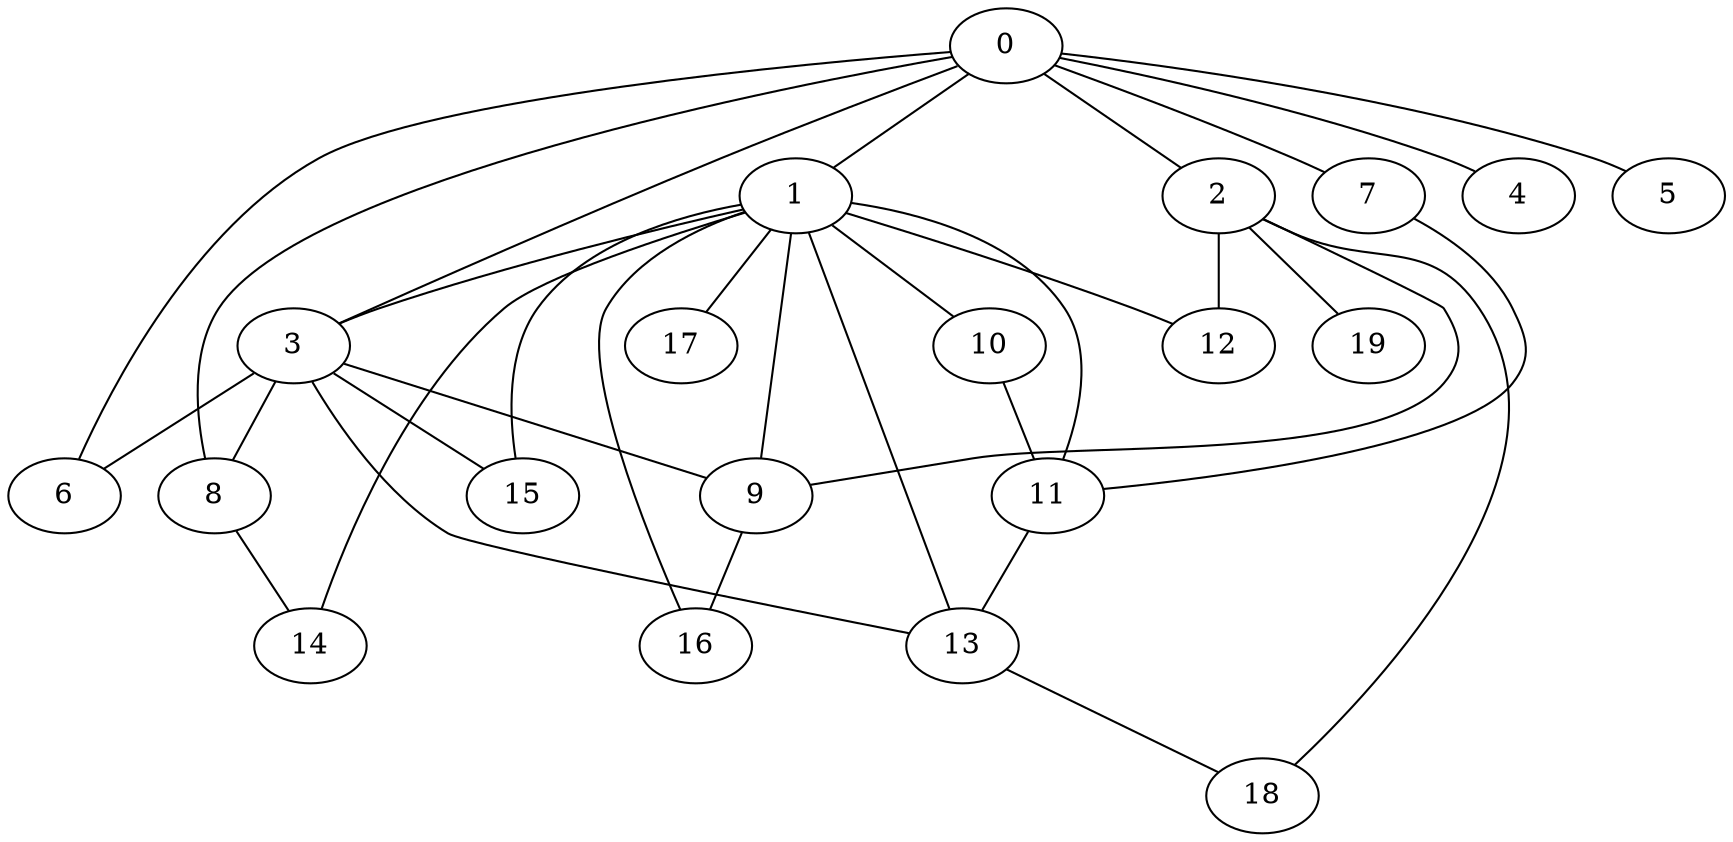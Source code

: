 graph graphname {0--1
0--2
0--3
0--4
0--5
0--6
0--7
0--8
1--3
1--9
1--10
1--11
1--12
1--13
1--14
1--15
1--16
1--17
2--9
2--12
2--18
2--19
3--6
3--8
3--9
3--13
3--15
7--11
8--14
9--16
10--11
11--13
13--18
}